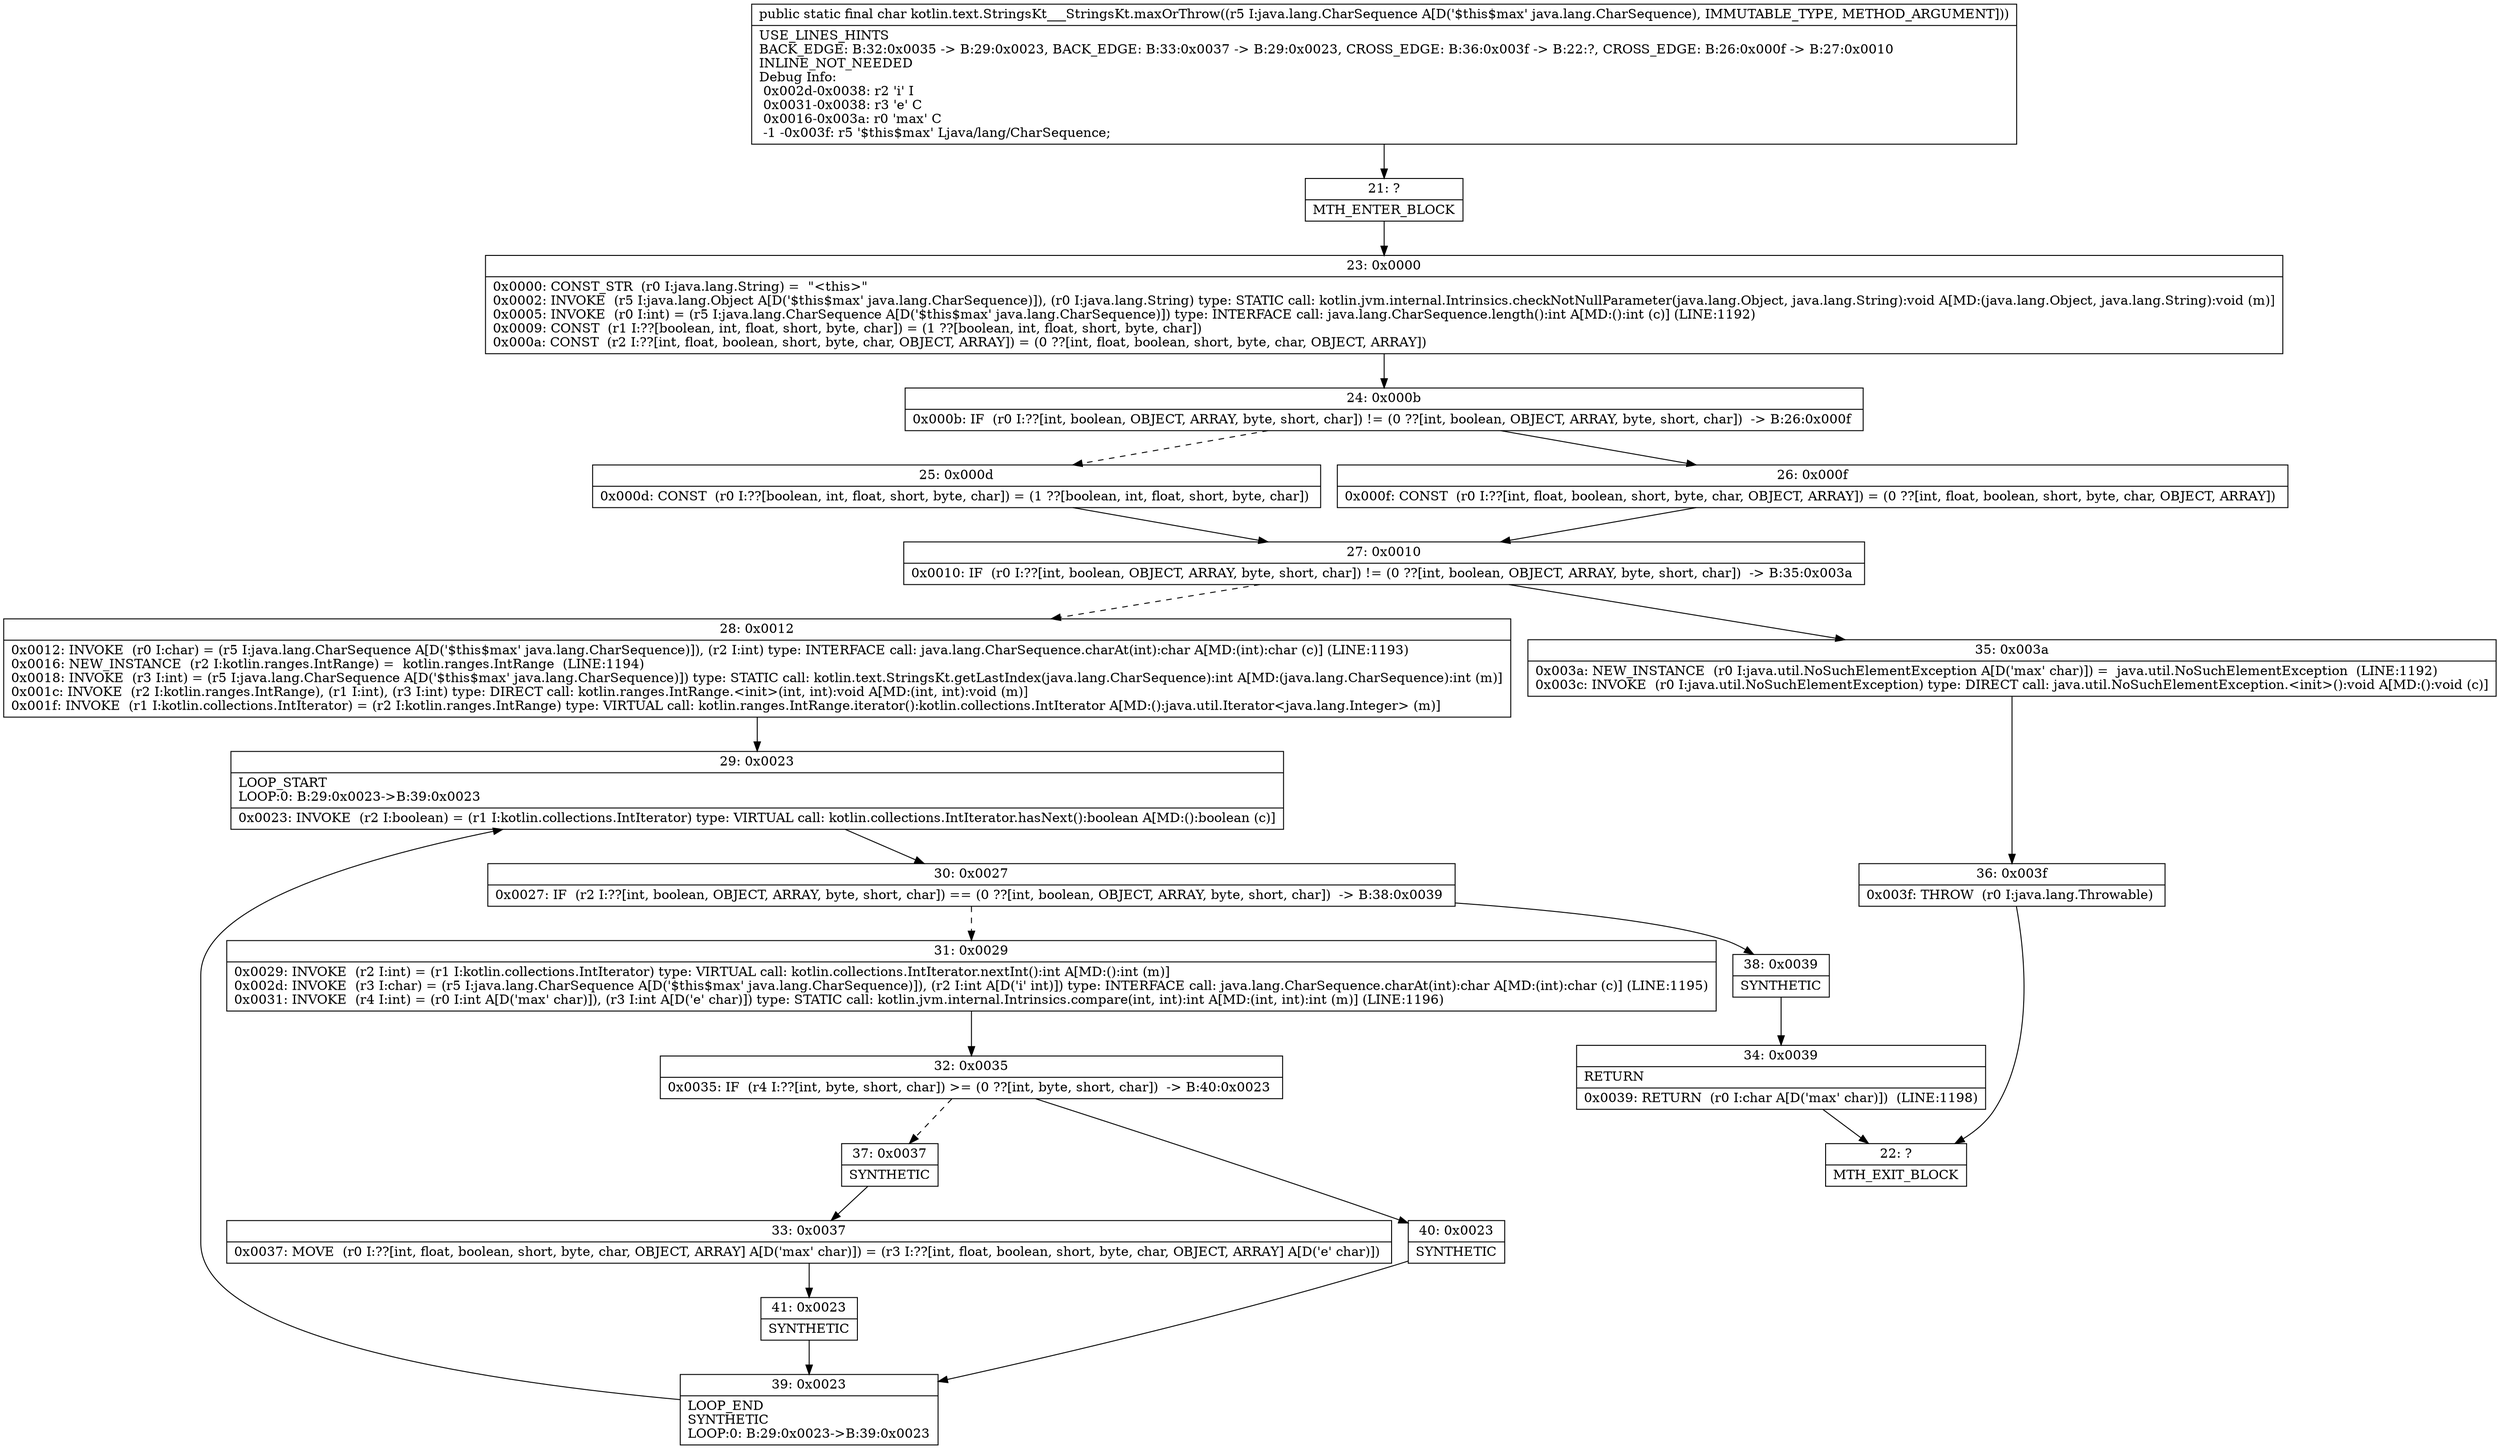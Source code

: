 digraph "CFG forkotlin.text.StringsKt___StringsKt.maxOrThrow(Ljava\/lang\/CharSequence;)C" {
Node_21 [shape=record,label="{21\:\ ?|MTH_ENTER_BLOCK\l}"];
Node_23 [shape=record,label="{23\:\ 0x0000|0x0000: CONST_STR  (r0 I:java.lang.String) =  \"\<this\>\" \l0x0002: INVOKE  (r5 I:java.lang.Object A[D('$this$max' java.lang.CharSequence)]), (r0 I:java.lang.String) type: STATIC call: kotlin.jvm.internal.Intrinsics.checkNotNullParameter(java.lang.Object, java.lang.String):void A[MD:(java.lang.Object, java.lang.String):void (m)]\l0x0005: INVOKE  (r0 I:int) = (r5 I:java.lang.CharSequence A[D('$this$max' java.lang.CharSequence)]) type: INTERFACE call: java.lang.CharSequence.length():int A[MD:():int (c)] (LINE:1192)\l0x0009: CONST  (r1 I:??[boolean, int, float, short, byte, char]) = (1 ??[boolean, int, float, short, byte, char]) \l0x000a: CONST  (r2 I:??[int, float, boolean, short, byte, char, OBJECT, ARRAY]) = (0 ??[int, float, boolean, short, byte, char, OBJECT, ARRAY]) \l}"];
Node_24 [shape=record,label="{24\:\ 0x000b|0x000b: IF  (r0 I:??[int, boolean, OBJECT, ARRAY, byte, short, char]) != (0 ??[int, boolean, OBJECT, ARRAY, byte, short, char])  \-\> B:26:0x000f \l}"];
Node_25 [shape=record,label="{25\:\ 0x000d|0x000d: CONST  (r0 I:??[boolean, int, float, short, byte, char]) = (1 ??[boolean, int, float, short, byte, char]) \l}"];
Node_27 [shape=record,label="{27\:\ 0x0010|0x0010: IF  (r0 I:??[int, boolean, OBJECT, ARRAY, byte, short, char]) != (0 ??[int, boolean, OBJECT, ARRAY, byte, short, char])  \-\> B:35:0x003a \l}"];
Node_28 [shape=record,label="{28\:\ 0x0012|0x0012: INVOKE  (r0 I:char) = (r5 I:java.lang.CharSequence A[D('$this$max' java.lang.CharSequence)]), (r2 I:int) type: INTERFACE call: java.lang.CharSequence.charAt(int):char A[MD:(int):char (c)] (LINE:1193)\l0x0016: NEW_INSTANCE  (r2 I:kotlin.ranges.IntRange) =  kotlin.ranges.IntRange  (LINE:1194)\l0x0018: INVOKE  (r3 I:int) = (r5 I:java.lang.CharSequence A[D('$this$max' java.lang.CharSequence)]) type: STATIC call: kotlin.text.StringsKt.getLastIndex(java.lang.CharSequence):int A[MD:(java.lang.CharSequence):int (m)]\l0x001c: INVOKE  (r2 I:kotlin.ranges.IntRange), (r1 I:int), (r3 I:int) type: DIRECT call: kotlin.ranges.IntRange.\<init\>(int, int):void A[MD:(int, int):void (m)]\l0x001f: INVOKE  (r1 I:kotlin.collections.IntIterator) = (r2 I:kotlin.ranges.IntRange) type: VIRTUAL call: kotlin.ranges.IntRange.iterator():kotlin.collections.IntIterator A[MD:():java.util.Iterator\<java.lang.Integer\> (m)]\l}"];
Node_29 [shape=record,label="{29\:\ 0x0023|LOOP_START\lLOOP:0: B:29:0x0023\-\>B:39:0x0023\l|0x0023: INVOKE  (r2 I:boolean) = (r1 I:kotlin.collections.IntIterator) type: VIRTUAL call: kotlin.collections.IntIterator.hasNext():boolean A[MD:():boolean (c)]\l}"];
Node_30 [shape=record,label="{30\:\ 0x0027|0x0027: IF  (r2 I:??[int, boolean, OBJECT, ARRAY, byte, short, char]) == (0 ??[int, boolean, OBJECT, ARRAY, byte, short, char])  \-\> B:38:0x0039 \l}"];
Node_31 [shape=record,label="{31\:\ 0x0029|0x0029: INVOKE  (r2 I:int) = (r1 I:kotlin.collections.IntIterator) type: VIRTUAL call: kotlin.collections.IntIterator.nextInt():int A[MD:():int (m)]\l0x002d: INVOKE  (r3 I:char) = (r5 I:java.lang.CharSequence A[D('$this$max' java.lang.CharSequence)]), (r2 I:int A[D('i' int)]) type: INTERFACE call: java.lang.CharSequence.charAt(int):char A[MD:(int):char (c)] (LINE:1195)\l0x0031: INVOKE  (r4 I:int) = (r0 I:int A[D('max' char)]), (r3 I:int A[D('e' char)]) type: STATIC call: kotlin.jvm.internal.Intrinsics.compare(int, int):int A[MD:(int, int):int (m)] (LINE:1196)\l}"];
Node_32 [shape=record,label="{32\:\ 0x0035|0x0035: IF  (r4 I:??[int, byte, short, char]) \>= (0 ??[int, byte, short, char])  \-\> B:40:0x0023 \l}"];
Node_37 [shape=record,label="{37\:\ 0x0037|SYNTHETIC\l}"];
Node_33 [shape=record,label="{33\:\ 0x0037|0x0037: MOVE  (r0 I:??[int, float, boolean, short, byte, char, OBJECT, ARRAY] A[D('max' char)]) = (r3 I:??[int, float, boolean, short, byte, char, OBJECT, ARRAY] A[D('e' char)]) \l}"];
Node_41 [shape=record,label="{41\:\ 0x0023|SYNTHETIC\l}"];
Node_39 [shape=record,label="{39\:\ 0x0023|LOOP_END\lSYNTHETIC\lLOOP:0: B:29:0x0023\-\>B:39:0x0023\l}"];
Node_40 [shape=record,label="{40\:\ 0x0023|SYNTHETIC\l}"];
Node_38 [shape=record,label="{38\:\ 0x0039|SYNTHETIC\l}"];
Node_34 [shape=record,label="{34\:\ 0x0039|RETURN\l|0x0039: RETURN  (r0 I:char A[D('max' char)])  (LINE:1198)\l}"];
Node_22 [shape=record,label="{22\:\ ?|MTH_EXIT_BLOCK\l}"];
Node_35 [shape=record,label="{35\:\ 0x003a|0x003a: NEW_INSTANCE  (r0 I:java.util.NoSuchElementException A[D('max' char)]) =  java.util.NoSuchElementException  (LINE:1192)\l0x003c: INVOKE  (r0 I:java.util.NoSuchElementException) type: DIRECT call: java.util.NoSuchElementException.\<init\>():void A[MD:():void (c)]\l}"];
Node_36 [shape=record,label="{36\:\ 0x003f|0x003f: THROW  (r0 I:java.lang.Throwable) \l}"];
Node_26 [shape=record,label="{26\:\ 0x000f|0x000f: CONST  (r0 I:??[int, float, boolean, short, byte, char, OBJECT, ARRAY]) = (0 ??[int, float, boolean, short, byte, char, OBJECT, ARRAY]) \l}"];
MethodNode[shape=record,label="{public static final char kotlin.text.StringsKt___StringsKt.maxOrThrow((r5 I:java.lang.CharSequence A[D('$this$max' java.lang.CharSequence), IMMUTABLE_TYPE, METHOD_ARGUMENT]))  | USE_LINES_HINTS\lBACK_EDGE: B:32:0x0035 \-\> B:29:0x0023, BACK_EDGE: B:33:0x0037 \-\> B:29:0x0023, CROSS_EDGE: B:36:0x003f \-\> B:22:?, CROSS_EDGE: B:26:0x000f \-\> B:27:0x0010\lINLINE_NOT_NEEDED\lDebug Info:\l  0x002d\-0x0038: r2 'i' I\l  0x0031\-0x0038: r3 'e' C\l  0x0016\-0x003a: r0 'max' C\l  \-1 \-0x003f: r5 '$this$max' Ljava\/lang\/CharSequence;\l}"];
MethodNode -> Node_21;Node_21 -> Node_23;
Node_23 -> Node_24;
Node_24 -> Node_25[style=dashed];
Node_24 -> Node_26;
Node_25 -> Node_27;
Node_27 -> Node_28[style=dashed];
Node_27 -> Node_35;
Node_28 -> Node_29;
Node_29 -> Node_30;
Node_30 -> Node_31[style=dashed];
Node_30 -> Node_38;
Node_31 -> Node_32;
Node_32 -> Node_37[style=dashed];
Node_32 -> Node_40;
Node_37 -> Node_33;
Node_33 -> Node_41;
Node_41 -> Node_39;
Node_39 -> Node_29;
Node_40 -> Node_39;
Node_38 -> Node_34;
Node_34 -> Node_22;
Node_35 -> Node_36;
Node_36 -> Node_22;
Node_26 -> Node_27;
}

